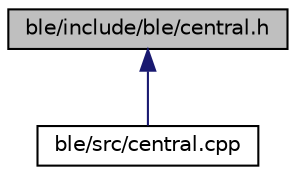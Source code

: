 digraph "ble/include/ble/central.h"
{
 // LATEX_PDF_SIZE
  edge [fontname="Helvetica",fontsize="10",labelfontname="Helvetica",labelfontsize="10"];
  node [fontname="Helvetica",fontsize="10",shape=record];
  Node1 [label="ble/include/ble/central.h",height=0.2,width=0.4,color="black", fillcolor="grey75", style="filled", fontcolor="black",tooltip="Interfaces for BLE central devices."];
  Node1 -> Node2 [dir="back",color="midnightblue",fontsize="10",style="solid",fontname="Helvetica"];
  Node2 [label="ble/src/central.cpp",height=0.2,width=0.4,color="black", fillcolor="white", style="filled",URL="$central_8cpp.html",tooltip=" "];
}
